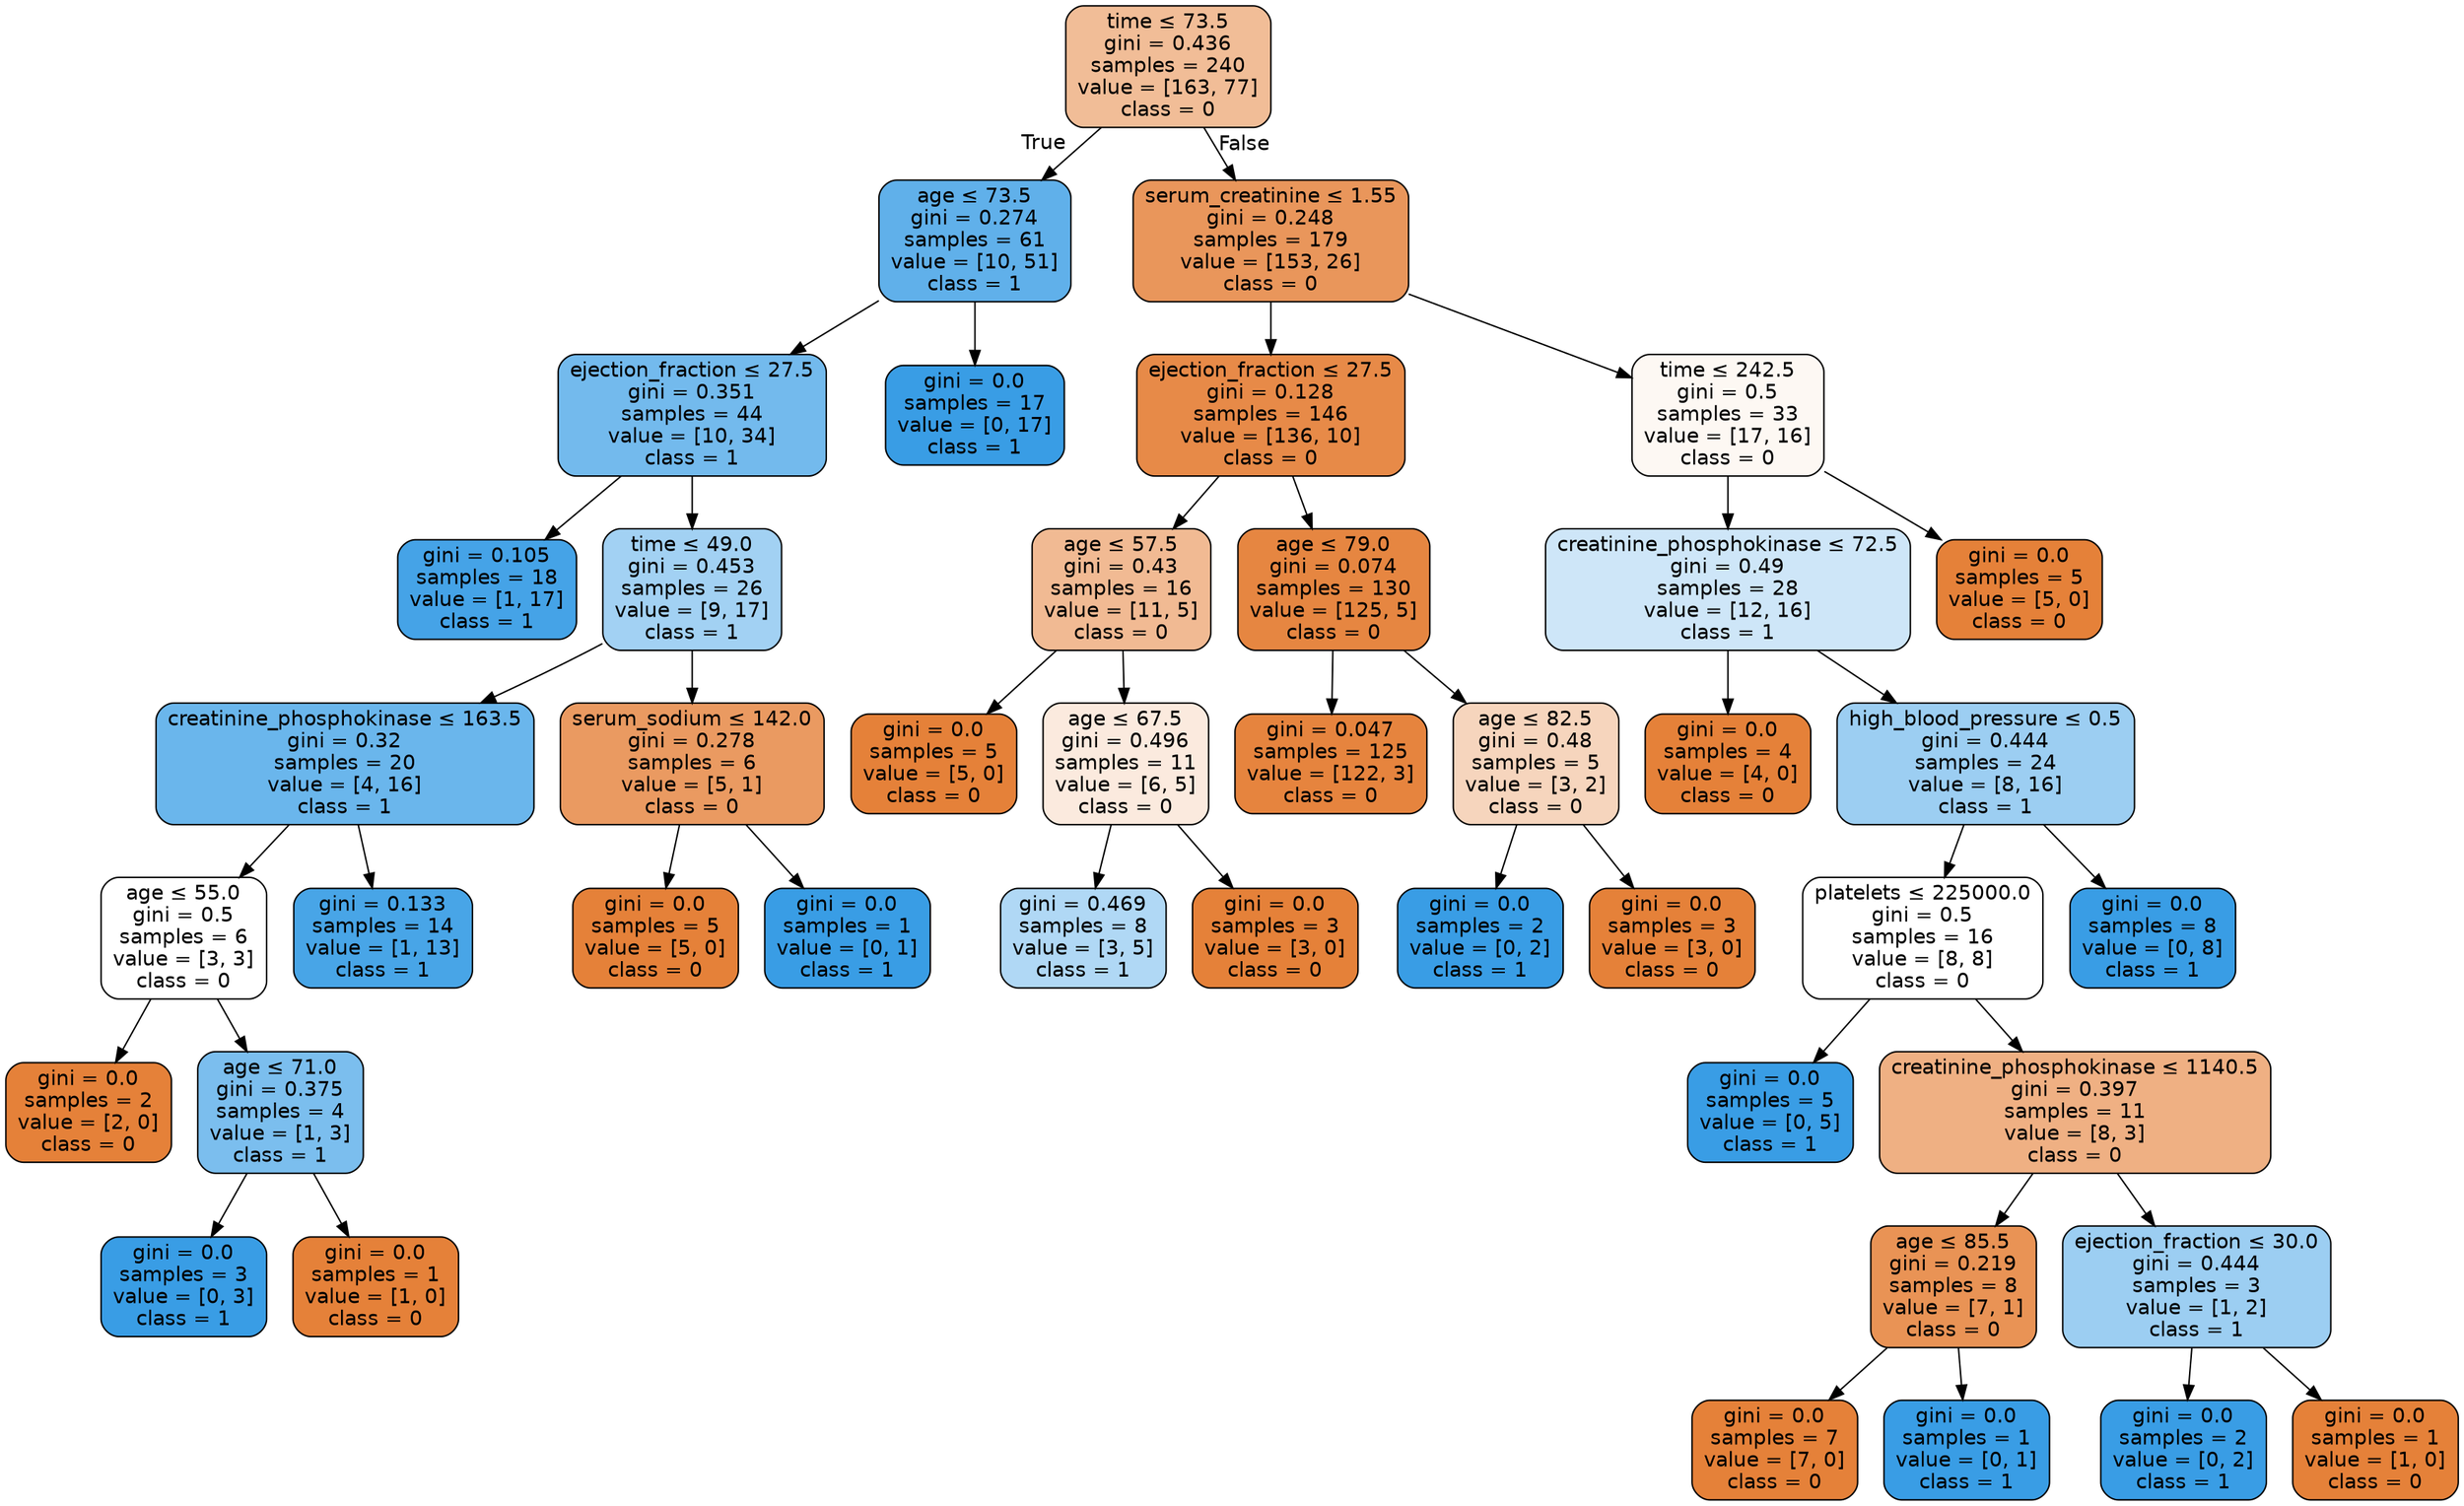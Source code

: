 digraph Tree {
node [shape=box, style="filled, rounded", color="black", fontname=helvetica] ;
edge [fontname=helvetica] ;
0 [label=<time &le; 73.5<br/>gini = 0.436<br/>samples = 240<br/>value = [163, 77]<br/>class = 0>, fillcolor="#f1bd97"] ;
1 [label=<age &le; 73.5<br/>gini = 0.274<br/>samples = 61<br/>value = [10, 51]<br/>class = 1>, fillcolor="#60b0ea"] ;
0 -> 1 [labeldistance=2.5, labelangle=45, headlabel="True"] ;
2 [label=<ejection_fraction &le; 27.5<br/>gini = 0.351<br/>samples = 44<br/>value = [10, 34]<br/>class = 1>, fillcolor="#73baed"] ;
1 -> 2 ;
3 [label=<gini = 0.105<br/>samples = 18<br/>value = [1, 17]<br/>class = 1>, fillcolor="#45a3e7"] ;
2 -> 3 ;
4 [label=<time &le; 49.0<br/>gini = 0.453<br/>samples = 26<br/>value = [9, 17]<br/>class = 1>, fillcolor="#a2d1f3"] ;
2 -> 4 ;
5 [label=<creatinine_phosphokinase &le; 163.5<br/>gini = 0.32<br/>samples = 20<br/>value = [4, 16]<br/>class = 1>, fillcolor="#6ab6ec"] ;
4 -> 5 ;
6 [label=<age &le; 55.0<br/>gini = 0.5<br/>samples = 6<br/>value = [3, 3]<br/>class = 0>, fillcolor="#ffffff"] ;
5 -> 6 ;
7 [label=<gini = 0.0<br/>samples = 2<br/>value = [2, 0]<br/>class = 0>, fillcolor="#e58139"] ;
6 -> 7 ;
8 [label=<age &le; 71.0<br/>gini = 0.375<br/>samples = 4<br/>value = [1, 3]<br/>class = 1>, fillcolor="#7bbeee"] ;
6 -> 8 ;
9 [label=<gini = 0.0<br/>samples = 3<br/>value = [0, 3]<br/>class = 1>, fillcolor="#399de5"] ;
8 -> 9 ;
10 [label=<gini = 0.0<br/>samples = 1<br/>value = [1, 0]<br/>class = 0>, fillcolor="#e58139"] ;
8 -> 10 ;
11 [label=<gini = 0.133<br/>samples = 14<br/>value = [1, 13]<br/>class = 1>, fillcolor="#48a5e7"] ;
5 -> 11 ;
12 [label=<serum_sodium &le; 142.0<br/>gini = 0.278<br/>samples = 6<br/>value = [5, 1]<br/>class = 0>, fillcolor="#ea9a61"] ;
4 -> 12 ;
13 [label=<gini = 0.0<br/>samples = 5<br/>value = [5, 0]<br/>class = 0>, fillcolor="#e58139"] ;
12 -> 13 ;
14 [label=<gini = 0.0<br/>samples = 1<br/>value = [0, 1]<br/>class = 1>, fillcolor="#399de5"] ;
12 -> 14 ;
15 [label=<gini = 0.0<br/>samples = 17<br/>value = [0, 17]<br/>class = 1>, fillcolor="#399de5"] ;
1 -> 15 ;
16 [label=<serum_creatinine &le; 1.55<br/>gini = 0.248<br/>samples = 179<br/>value = [153, 26]<br/>class = 0>, fillcolor="#e9965b"] ;
0 -> 16 [labeldistance=2.5, labelangle=-45, headlabel="False"] ;
17 [label=<ejection_fraction &le; 27.5<br/>gini = 0.128<br/>samples = 146<br/>value = [136, 10]<br/>class = 0>, fillcolor="#e78a48"] ;
16 -> 17 ;
18 [label=<age &le; 57.5<br/>gini = 0.43<br/>samples = 16<br/>value = [11, 5]<br/>class = 0>, fillcolor="#f1ba93"] ;
17 -> 18 ;
19 [label=<gini = 0.0<br/>samples = 5<br/>value = [5, 0]<br/>class = 0>, fillcolor="#e58139"] ;
18 -> 19 ;
20 [label=<age &le; 67.5<br/>gini = 0.496<br/>samples = 11<br/>value = [6, 5]<br/>class = 0>, fillcolor="#fbeade"] ;
18 -> 20 ;
21 [label=<gini = 0.469<br/>samples = 8<br/>value = [3, 5]<br/>class = 1>, fillcolor="#b0d8f5"] ;
20 -> 21 ;
22 [label=<gini = 0.0<br/>samples = 3<br/>value = [3, 0]<br/>class = 0>, fillcolor="#e58139"] ;
20 -> 22 ;
23 [label=<age &le; 79.0<br/>gini = 0.074<br/>samples = 130<br/>value = [125, 5]<br/>class = 0>, fillcolor="#e68641"] ;
17 -> 23 ;
24 [label=<gini = 0.047<br/>samples = 125<br/>value = [122, 3]<br/>class = 0>, fillcolor="#e6843e"] ;
23 -> 24 ;
25 [label=<age &le; 82.5<br/>gini = 0.48<br/>samples = 5<br/>value = [3, 2]<br/>class = 0>, fillcolor="#f6d5bd"] ;
23 -> 25 ;
26 [label=<gini = 0.0<br/>samples = 2<br/>value = [0, 2]<br/>class = 1>, fillcolor="#399de5"] ;
25 -> 26 ;
27 [label=<gini = 0.0<br/>samples = 3<br/>value = [3, 0]<br/>class = 0>, fillcolor="#e58139"] ;
25 -> 27 ;
28 [label=<time &le; 242.5<br/>gini = 0.5<br/>samples = 33<br/>value = [17, 16]<br/>class = 0>, fillcolor="#fdf8f3"] ;
16 -> 28 ;
29 [label=<creatinine_phosphokinase &le; 72.5<br/>gini = 0.49<br/>samples = 28<br/>value = [12, 16]<br/>class = 1>, fillcolor="#cee6f8"] ;
28 -> 29 ;
30 [label=<gini = 0.0<br/>samples = 4<br/>value = [4, 0]<br/>class = 0>, fillcolor="#e58139"] ;
29 -> 30 ;
31 [label=<high_blood_pressure &le; 0.5<br/>gini = 0.444<br/>samples = 24<br/>value = [8, 16]<br/>class = 1>, fillcolor="#9ccef2"] ;
29 -> 31 ;
32 [label=<platelets &le; 225000.0<br/>gini = 0.5<br/>samples = 16<br/>value = [8, 8]<br/>class = 0>, fillcolor="#ffffff"] ;
31 -> 32 ;
33 [label=<gini = 0.0<br/>samples = 5<br/>value = [0, 5]<br/>class = 1>, fillcolor="#399de5"] ;
32 -> 33 ;
34 [label=<creatinine_phosphokinase &le; 1140.5<br/>gini = 0.397<br/>samples = 11<br/>value = [8, 3]<br/>class = 0>, fillcolor="#efb083"] ;
32 -> 34 ;
35 [label=<age &le; 85.5<br/>gini = 0.219<br/>samples = 8<br/>value = [7, 1]<br/>class = 0>, fillcolor="#e99355"] ;
34 -> 35 ;
36 [label=<gini = 0.0<br/>samples = 7<br/>value = [7, 0]<br/>class = 0>, fillcolor="#e58139"] ;
35 -> 36 ;
37 [label=<gini = 0.0<br/>samples = 1<br/>value = [0, 1]<br/>class = 1>, fillcolor="#399de5"] ;
35 -> 37 ;
38 [label=<ejection_fraction &le; 30.0<br/>gini = 0.444<br/>samples = 3<br/>value = [1, 2]<br/>class = 1>, fillcolor="#9ccef2"] ;
34 -> 38 ;
39 [label=<gini = 0.0<br/>samples = 2<br/>value = [0, 2]<br/>class = 1>, fillcolor="#399de5"] ;
38 -> 39 ;
40 [label=<gini = 0.0<br/>samples = 1<br/>value = [1, 0]<br/>class = 0>, fillcolor="#e58139"] ;
38 -> 40 ;
41 [label=<gini = 0.0<br/>samples = 8<br/>value = [0, 8]<br/>class = 1>, fillcolor="#399de5"] ;
31 -> 41 ;
42 [label=<gini = 0.0<br/>samples = 5<br/>value = [5, 0]<br/>class = 0>, fillcolor="#e58139"] ;
28 -> 42 ;
}